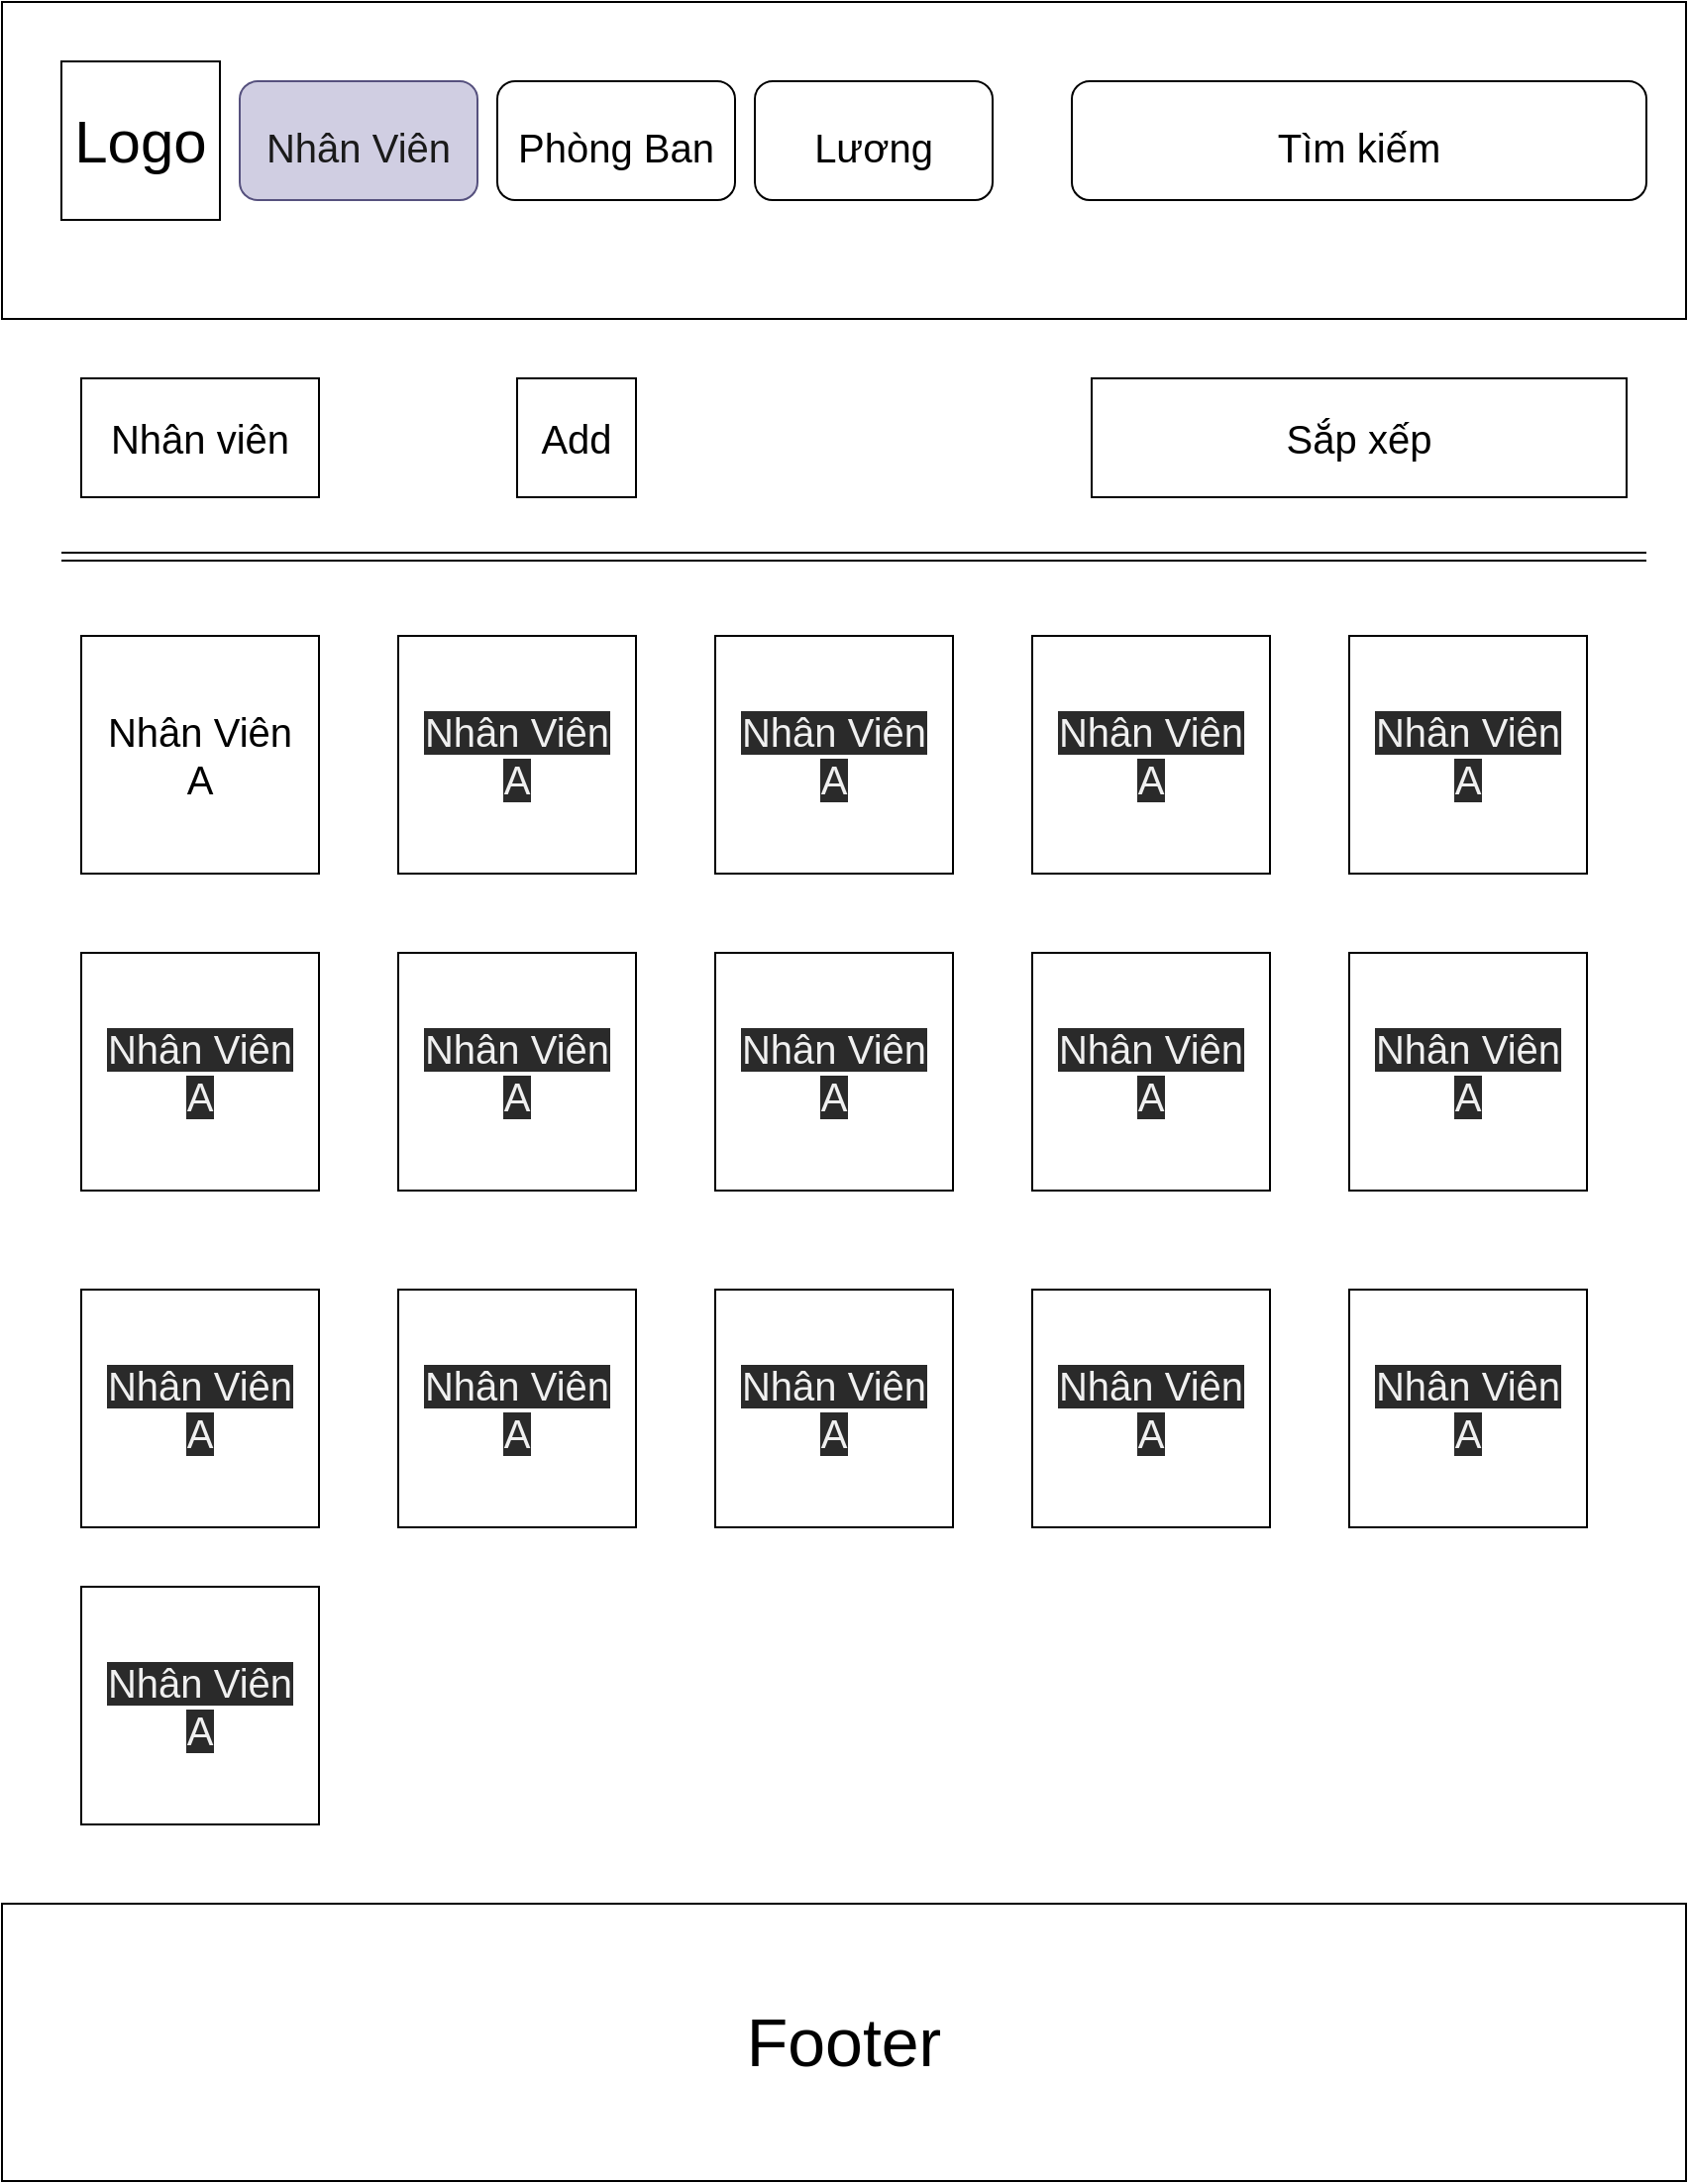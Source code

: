 <mxfile>
    <diagram id="69J9MouefKNhpPD-8pGl" name="Page-1">
        <mxGraphModel dx="752" dy="518" grid="1" gridSize="10" guides="1" tooltips="1" connect="1" arrows="1" fold="1" page="1" pageScale="1" pageWidth="850" pageHeight="1100" math="0" shadow="0">
            <root>
                <mxCell id="0"/>
                <mxCell id="1" parent="0"/>
                <mxCell id="2" value="" style="rounded=0;whiteSpace=wrap;html=1;" parent="1" vertex="1">
                    <mxGeometry width="850" height="160" as="geometry"/>
                </mxCell>
                <mxCell id="3" value="&lt;font style=&quot;font-size: 34px&quot;&gt;Footer&lt;/font&gt;" style="rounded=0;whiteSpace=wrap;html=1;" parent="1" vertex="1">
                    <mxGeometry y="960" width="850" height="140" as="geometry"/>
                </mxCell>
                <mxCell id="6" value="&lt;font style=&quot;font-size: 30px&quot;&gt;Logo&lt;/font&gt;" style="whiteSpace=wrap;html=1;aspect=fixed;" parent="1" vertex="1">
                    <mxGeometry x="30" y="30" width="80" height="80" as="geometry"/>
                </mxCell>
                <mxCell id="7" value="&lt;font style=&quot;font-size: 20px&quot; color=&quot;#1a1a1a&quot;&gt;Nhân Viên&lt;/font&gt;" style="rounded=1;whiteSpace=wrap;html=1;fontSize=30;fillColor=#d0cee2;strokeColor=#56517e;" parent="1" vertex="1">
                    <mxGeometry x="120" y="40" width="120" height="60" as="geometry"/>
                </mxCell>
                <mxCell id="8" value="&lt;font style=&quot;font-size: 20px&quot;&gt;Lương&lt;/font&gt;" style="rounded=1;whiteSpace=wrap;html=1;fontSize=30;" parent="1" vertex="1">
                    <mxGeometry x="380" y="40" width="120" height="60" as="geometry"/>
                </mxCell>
                <mxCell id="9" value="&lt;font style=&quot;font-size: 20px&quot;&gt;Phòng Ban&lt;/font&gt;" style="rounded=1;whiteSpace=wrap;html=1;fontSize=30;" parent="1" vertex="1">
                    <mxGeometry x="250" y="40" width="120" height="60" as="geometry"/>
                </mxCell>
                <mxCell id="10" value="&lt;font style=&quot;font-size: 20px&quot;&gt;Tìm kiếm&lt;/font&gt;" style="rounded=1;whiteSpace=wrap;html=1;fontSize=30;" parent="1" vertex="1">
                    <mxGeometry x="540" y="40" width="290" height="60" as="geometry"/>
                </mxCell>
                <mxCell id="11" value="Nhân viên" style="rounded=0;whiteSpace=wrap;html=1;fontSize=20;" parent="1" vertex="1">
                    <mxGeometry x="40" y="190" width="120" height="60" as="geometry"/>
                </mxCell>
                <mxCell id="12" value="Add" style="whiteSpace=wrap;html=1;aspect=fixed;fontSize=20;" parent="1" vertex="1">
                    <mxGeometry x="260" y="190" width="60" height="60" as="geometry"/>
                </mxCell>
                <mxCell id="13" value="Sắp xếp" style="rounded=0;whiteSpace=wrap;html=1;fontSize=20;" parent="1" vertex="1">
                    <mxGeometry x="550" y="190" width="270" height="60" as="geometry"/>
                </mxCell>
                <mxCell id="14" value="" style="shape=link;html=1;fontSize=20;" parent="1" edge="1">
                    <mxGeometry width="100" relative="1" as="geometry">
                        <mxPoint x="30" y="280" as="sourcePoint"/>
                        <mxPoint x="830" y="280" as="targetPoint"/>
                    </mxGeometry>
                </mxCell>
                <mxCell id="15" value="Nhân Viên &lt;br&gt;A" style="whiteSpace=wrap;html=1;aspect=fixed;fontSize=20;" parent="1" vertex="1">
                    <mxGeometry x="40" y="320" width="120" height="120" as="geometry"/>
                </mxCell>
                <mxCell id="16" value="&#10;&#10;&lt;span style=&quot;color: rgb(240, 240, 240); font-family: helvetica; font-size: 20px; font-style: normal; font-weight: 400; letter-spacing: normal; text-align: center; text-indent: 0px; text-transform: none; word-spacing: 0px; background-color: rgb(42, 42, 42); display: inline; float: none;&quot;&gt;Nhân Viên&lt;/span&gt;&lt;br style=&quot;color: rgb(240, 240, 240); font-family: helvetica; font-size: 20px; font-style: normal; font-weight: 400; letter-spacing: normal; text-align: center; text-indent: 0px; text-transform: none; word-spacing: 0px; background-color: rgb(42, 42, 42);&quot;&gt;&lt;span style=&quot;color: rgb(240, 240, 240); font-family: helvetica; font-size: 20px; font-style: normal; font-weight: 400; letter-spacing: normal; text-align: center; text-indent: 0px; text-transform: none; word-spacing: 0px; background-color: rgb(42, 42, 42); display: inline; float: none;&quot;&gt;A&lt;/span&gt;&#10;&#10;" style="whiteSpace=wrap;html=1;aspect=fixed;fontSize=20;" parent="1" vertex="1">
                    <mxGeometry x="200" y="320" width="120" height="120" as="geometry"/>
                </mxCell>
                <mxCell id="17" value="&#10;&#10;&lt;span style=&quot;color: rgb(240, 240, 240); font-family: helvetica; font-size: 20px; font-style: normal; font-weight: 400; letter-spacing: normal; text-align: center; text-indent: 0px; text-transform: none; word-spacing: 0px; background-color: rgb(42, 42, 42); display: inline; float: none;&quot;&gt;Nhân Viên&lt;/span&gt;&lt;br style=&quot;color: rgb(240, 240, 240); font-family: helvetica; font-size: 20px; font-style: normal; font-weight: 400; letter-spacing: normal; text-align: center; text-indent: 0px; text-transform: none; word-spacing: 0px; background-color: rgb(42, 42, 42);&quot;&gt;&lt;span style=&quot;color: rgb(240, 240, 240); font-family: helvetica; font-size: 20px; font-style: normal; font-weight: 400; letter-spacing: normal; text-align: center; text-indent: 0px; text-transform: none; word-spacing: 0px; background-color: rgb(42, 42, 42); display: inline; float: none;&quot;&gt;A&lt;/span&gt;&#10;&#10;" style="whiteSpace=wrap;html=1;aspect=fixed;fontSize=20;" parent="1" vertex="1">
                    <mxGeometry x="360" y="320" width="120" height="120" as="geometry"/>
                </mxCell>
                <mxCell id="18" value="&#10;&#10;&lt;span style=&quot;color: rgb(240, 240, 240); font-family: helvetica; font-size: 20px; font-style: normal; font-weight: 400; letter-spacing: normal; text-align: center; text-indent: 0px; text-transform: none; word-spacing: 0px; background-color: rgb(42, 42, 42); display: inline; float: none;&quot;&gt;Nhân Viên&lt;/span&gt;&lt;br style=&quot;color: rgb(240, 240, 240); font-family: helvetica; font-size: 20px; font-style: normal; font-weight: 400; letter-spacing: normal; text-align: center; text-indent: 0px; text-transform: none; word-spacing: 0px; background-color: rgb(42, 42, 42);&quot;&gt;&lt;span style=&quot;color: rgb(240, 240, 240); font-family: helvetica; font-size: 20px; font-style: normal; font-weight: 400; letter-spacing: normal; text-align: center; text-indent: 0px; text-transform: none; word-spacing: 0px; background-color: rgb(42, 42, 42); display: inline; float: none;&quot;&gt;A&lt;/span&gt;&#10;&#10;" style="whiteSpace=wrap;html=1;aspect=fixed;fontSize=20;" parent="1" vertex="1">
                    <mxGeometry x="520" y="320" width="120" height="120" as="geometry"/>
                </mxCell>
                <mxCell id="19" value="&#10;&#10;&lt;span style=&quot;color: rgb(240, 240, 240); font-family: helvetica; font-size: 20px; font-style: normal; font-weight: 400; letter-spacing: normal; text-align: center; text-indent: 0px; text-transform: none; word-spacing: 0px; background-color: rgb(42, 42, 42); display: inline; float: none;&quot;&gt;Nhân Viên&lt;/span&gt;&lt;br style=&quot;color: rgb(240, 240, 240); font-family: helvetica; font-size: 20px; font-style: normal; font-weight: 400; letter-spacing: normal; text-align: center; text-indent: 0px; text-transform: none; word-spacing: 0px; background-color: rgb(42, 42, 42);&quot;&gt;&lt;span style=&quot;color: rgb(240, 240, 240); font-family: helvetica; font-size: 20px; font-style: normal; font-weight: 400; letter-spacing: normal; text-align: center; text-indent: 0px; text-transform: none; word-spacing: 0px; background-color: rgb(42, 42, 42); display: inline; float: none;&quot;&gt;A&lt;/span&gt;&#10;&#10;" style="whiteSpace=wrap;html=1;aspect=fixed;fontSize=20;" parent="1" vertex="1">
                    <mxGeometry x="680" y="320" width="120" height="120" as="geometry"/>
                </mxCell>
                <mxCell id="22" value="&#10;&#10;&lt;span style=&quot;color: rgb(240, 240, 240); font-family: helvetica; font-size: 20px; font-style: normal; font-weight: 400; letter-spacing: normal; text-align: center; text-indent: 0px; text-transform: none; word-spacing: 0px; background-color: rgb(42, 42, 42); display: inline; float: none;&quot;&gt;Nhân Viên&lt;/span&gt;&lt;br style=&quot;color: rgb(240, 240, 240); font-family: helvetica; font-size: 20px; font-style: normal; font-weight: 400; letter-spacing: normal; text-align: center; text-indent: 0px; text-transform: none; word-spacing: 0px; background-color: rgb(42, 42, 42);&quot;&gt;&lt;span style=&quot;color: rgb(240, 240, 240); font-family: helvetica; font-size: 20px; font-style: normal; font-weight: 400; letter-spacing: normal; text-align: center; text-indent: 0px; text-transform: none; word-spacing: 0px; background-color: rgb(42, 42, 42); display: inline; float: none;&quot;&gt;A&lt;/span&gt;&#10;&#10;" style="whiteSpace=wrap;html=1;aspect=fixed;fontSize=20;" parent="1" vertex="1">
                    <mxGeometry x="40" y="480" width="120" height="120" as="geometry"/>
                </mxCell>
                <mxCell id="23" value="&#10;&#10;&lt;span style=&quot;color: rgb(240, 240, 240); font-family: helvetica; font-size: 20px; font-style: normal; font-weight: 400; letter-spacing: normal; text-align: center; text-indent: 0px; text-transform: none; word-spacing: 0px; background-color: rgb(42, 42, 42); display: inline; float: none;&quot;&gt;Nhân Viên&lt;/span&gt;&lt;br style=&quot;color: rgb(240, 240, 240); font-family: helvetica; font-size: 20px; font-style: normal; font-weight: 400; letter-spacing: normal; text-align: center; text-indent: 0px; text-transform: none; word-spacing: 0px; background-color: rgb(42, 42, 42);&quot;&gt;&lt;span style=&quot;color: rgb(240, 240, 240); font-family: helvetica; font-size: 20px; font-style: normal; font-weight: 400; letter-spacing: normal; text-align: center; text-indent: 0px; text-transform: none; word-spacing: 0px; background-color: rgb(42, 42, 42); display: inline; float: none;&quot;&gt;A&lt;/span&gt;&#10;&#10;" style="whiteSpace=wrap;html=1;aspect=fixed;fontSize=20;" parent="1" vertex="1">
                    <mxGeometry x="200" y="480" width="120" height="120" as="geometry"/>
                </mxCell>
                <mxCell id="24" value="&#10;&#10;&lt;span style=&quot;color: rgb(240, 240, 240); font-family: helvetica; font-size: 20px; font-style: normal; font-weight: 400; letter-spacing: normal; text-align: center; text-indent: 0px; text-transform: none; word-spacing: 0px; background-color: rgb(42, 42, 42); display: inline; float: none;&quot;&gt;Nhân Viên&lt;/span&gt;&lt;br style=&quot;color: rgb(240, 240, 240); font-family: helvetica; font-size: 20px; font-style: normal; font-weight: 400; letter-spacing: normal; text-align: center; text-indent: 0px; text-transform: none; word-spacing: 0px; background-color: rgb(42, 42, 42);&quot;&gt;&lt;span style=&quot;color: rgb(240, 240, 240); font-family: helvetica; font-size: 20px; font-style: normal; font-weight: 400; letter-spacing: normal; text-align: center; text-indent: 0px; text-transform: none; word-spacing: 0px; background-color: rgb(42, 42, 42); display: inline; float: none;&quot;&gt;A&lt;/span&gt;&#10;&#10;" style="whiteSpace=wrap;html=1;aspect=fixed;fontSize=20;" parent="1" vertex="1">
                    <mxGeometry x="360" y="480" width="120" height="120" as="geometry"/>
                </mxCell>
                <mxCell id="25" value="&#10;&#10;&lt;span style=&quot;color: rgb(240, 240, 240); font-family: helvetica; font-size: 20px; font-style: normal; font-weight: 400; letter-spacing: normal; text-align: center; text-indent: 0px; text-transform: none; word-spacing: 0px; background-color: rgb(42, 42, 42); display: inline; float: none;&quot;&gt;Nhân Viên&lt;/span&gt;&lt;br style=&quot;color: rgb(240, 240, 240); font-family: helvetica; font-size: 20px; font-style: normal; font-weight: 400; letter-spacing: normal; text-align: center; text-indent: 0px; text-transform: none; word-spacing: 0px; background-color: rgb(42, 42, 42);&quot;&gt;&lt;span style=&quot;color: rgb(240, 240, 240); font-family: helvetica; font-size: 20px; font-style: normal; font-weight: 400; letter-spacing: normal; text-align: center; text-indent: 0px; text-transform: none; word-spacing: 0px; background-color: rgb(42, 42, 42); display: inline; float: none;&quot;&gt;A&lt;/span&gt;&#10;&#10;" style="whiteSpace=wrap;html=1;aspect=fixed;fontSize=20;" parent="1" vertex="1">
                    <mxGeometry x="520" y="480" width="120" height="120" as="geometry"/>
                </mxCell>
                <mxCell id="26" value="&#10;&#10;&lt;span style=&quot;color: rgb(240, 240, 240); font-family: helvetica; font-size: 20px; font-style: normal; font-weight: 400; letter-spacing: normal; text-align: center; text-indent: 0px; text-transform: none; word-spacing: 0px; background-color: rgb(42, 42, 42); display: inline; float: none;&quot;&gt;Nhân Viên&lt;/span&gt;&lt;br style=&quot;color: rgb(240, 240, 240); font-family: helvetica; font-size: 20px; font-style: normal; font-weight: 400; letter-spacing: normal; text-align: center; text-indent: 0px; text-transform: none; word-spacing: 0px; background-color: rgb(42, 42, 42);&quot;&gt;&lt;span style=&quot;color: rgb(240, 240, 240); font-family: helvetica; font-size: 20px; font-style: normal; font-weight: 400; letter-spacing: normal; text-align: center; text-indent: 0px; text-transform: none; word-spacing: 0px; background-color: rgb(42, 42, 42); display: inline; float: none;&quot;&gt;A&lt;/span&gt;&#10;&#10;" style="whiteSpace=wrap;html=1;aspect=fixed;fontSize=20;" parent="1" vertex="1">
                    <mxGeometry x="680" y="480" width="120" height="120" as="geometry"/>
                </mxCell>
                <mxCell id="27" value="&#10;&#10;&lt;span style=&quot;color: rgb(240, 240, 240); font-family: helvetica; font-size: 20px; font-style: normal; font-weight: 400; letter-spacing: normal; text-align: center; text-indent: 0px; text-transform: none; word-spacing: 0px; background-color: rgb(42, 42, 42); display: inline; float: none;&quot;&gt;Nhân Viên&lt;/span&gt;&lt;br style=&quot;color: rgb(240, 240, 240); font-family: helvetica; font-size: 20px; font-style: normal; font-weight: 400; letter-spacing: normal; text-align: center; text-indent: 0px; text-transform: none; word-spacing: 0px; background-color: rgb(42, 42, 42);&quot;&gt;&lt;span style=&quot;color: rgb(240, 240, 240); font-family: helvetica; font-size: 20px; font-style: normal; font-weight: 400; letter-spacing: normal; text-align: center; text-indent: 0px; text-transform: none; word-spacing: 0px; background-color: rgb(42, 42, 42); display: inline; float: none;&quot;&gt;A&lt;/span&gt;&#10;&#10;" style="whiteSpace=wrap;html=1;aspect=fixed;fontSize=20;" parent="1" vertex="1">
                    <mxGeometry x="40" y="650" width="120" height="120" as="geometry"/>
                </mxCell>
                <mxCell id="28" value="&#10;&#10;&lt;span style=&quot;color: rgb(240, 240, 240); font-family: helvetica; font-size: 20px; font-style: normal; font-weight: 400; letter-spacing: normal; text-align: center; text-indent: 0px; text-transform: none; word-spacing: 0px; background-color: rgb(42, 42, 42); display: inline; float: none;&quot;&gt;Nhân Viên&lt;/span&gt;&lt;br style=&quot;color: rgb(240, 240, 240); font-family: helvetica; font-size: 20px; font-style: normal; font-weight: 400; letter-spacing: normal; text-align: center; text-indent: 0px; text-transform: none; word-spacing: 0px; background-color: rgb(42, 42, 42);&quot;&gt;&lt;span style=&quot;color: rgb(240, 240, 240); font-family: helvetica; font-size: 20px; font-style: normal; font-weight: 400; letter-spacing: normal; text-align: center; text-indent: 0px; text-transform: none; word-spacing: 0px; background-color: rgb(42, 42, 42); display: inline; float: none;&quot;&gt;A&lt;/span&gt;&#10;&#10;" style="whiteSpace=wrap;html=1;aspect=fixed;fontSize=20;" parent="1" vertex="1">
                    <mxGeometry x="200" y="650" width="120" height="120" as="geometry"/>
                </mxCell>
                <mxCell id="29" value="&#10;&#10;&lt;span style=&quot;color: rgb(240, 240, 240); font-family: helvetica; font-size: 20px; font-style: normal; font-weight: 400; letter-spacing: normal; text-align: center; text-indent: 0px; text-transform: none; word-spacing: 0px; background-color: rgb(42, 42, 42); display: inline; float: none;&quot;&gt;Nhân Viên&lt;/span&gt;&lt;br style=&quot;color: rgb(240, 240, 240); font-family: helvetica; font-size: 20px; font-style: normal; font-weight: 400; letter-spacing: normal; text-align: center; text-indent: 0px; text-transform: none; word-spacing: 0px; background-color: rgb(42, 42, 42);&quot;&gt;&lt;span style=&quot;color: rgb(240, 240, 240); font-family: helvetica; font-size: 20px; font-style: normal; font-weight: 400; letter-spacing: normal; text-align: center; text-indent: 0px; text-transform: none; word-spacing: 0px; background-color: rgb(42, 42, 42); display: inline; float: none;&quot;&gt;A&lt;/span&gt;&#10;&#10;" style="whiteSpace=wrap;html=1;aspect=fixed;fontSize=20;" parent="1" vertex="1">
                    <mxGeometry x="360" y="650" width="120" height="120" as="geometry"/>
                </mxCell>
                <mxCell id="30" value="&#10;&#10;&lt;span style=&quot;color: rgb(240, 240, 240); font-family: helvetica; font-size: 20px; font-style: normal; font-weight: 400; letter-spacing: normal; text-align: center; text-indent: 0px; text-transform: none; word-spacing: 0px; background-color: rgb(42, 42, 42); display: inline; float: none;&quot;&gt;Nhân Viên&lt;/span&gt;&lt;br style=&quot;color: rgb(240, 240, 240); font-family: helvetica; font-size: 20px; font-style: normal; font-weight: 400; letter-spacing: normal; text-align: center; text-indent: 0px; text-transform: none; word-spacing: 0px; background-color: rgb(42, 42, 42);&quot;&gt;&lt;span style=&quot;color: rgb(240, 240, 240); font-family: helvetica; font-size: 20px; font-style: normal; font-weight: 400; letter-spacing: normal; text-align: center; text-indent: 0px; text-transform: none; word-spacing: 0px; background-color: rgb(42, 42, 42); display: inline; float: none;&quot;&gt;A&lt;/span&gt;&#10;&#10;" style="whiteSpace=wrap;html=1;aspect=fixed;fontSize=20;" parent="1" vertex="1">
                    <mxGeometry x="520" y="650" width="120" height="120" as="geometry"/>
                </mxCell>
                <mxCell id="31" value="&#10;&#10;&lt;span style=&quot;color: rgb(240, 240, 240); font-family: helvetica; font-size: 20px; font-style: normal; font-weight: 400; letter-spacing: normal; text-align: center; text-indent: 0px; text-transform: none; word-spacing: 0px; background-color: rgb(42, 42, 42); display: inline; float: none;&quot;&gt;Nhân Viên&lt;/span&gt;&lt;br style=&quot;color: rgb(240, 240, 240); font-family: helvetica; font-size: 20px; font-style: normal; font-weight: 400; letter-spacing: normal; text-align: center; text-indent: 0px; text-transform: none; word-spacing: 0px; background-color: rgb(42, 42, 42);&quot;&gt;&lt;span style=&quot;color: rgb(240, 240, 240); font-family: helvetica; font-size: 20px; font-style: normal; font-weight: 400; letter-spacing: normal; text-align: center; text-indent: 0px; text-transform: none; word-spacing: 0px; background-color: rgb(42, 42, 42); display: inline; float: none;&quot;&gt;A&lt;/span&gt;&#10;&#10;" style="whiteSpace=wrap;html=1;aspect=fixed;fontSize=20;" parent="1" vertex="1">
                    <mxGeometry x="680" y="650" width="120" height="120" as="geometry"/>
                </mxCell>
                <mxCell id="32" value="&#10;&#10;&lt;span style=&quot;color: rgb(240, 240, 240); font-family: helvetica; font-size: 20px; font-style: normal; font-weight: 400; letter-spacing: normal; text-align: center; text-indent: 0px; text-transform: none; word-spacing: 0px; background-color: rgb(42, 42, 42); display: inline; float: none;&quot;&gt;Nhân Viên&lt;/span&gt;&lt;br style=&quot;color: rgb(240, 240, 240); font-family: helvetica; font-size: 20px; font-style: normal; font-weight: 400; letter-spacing: normal; text-align: center; text-indent: 0px; text-transform: none; word-spacing: 0px; background-color: rgb(42, 42, 42);&quot;&gt;&lt;span style=&quot;color: rgb(240, 240, 240); font-family: helvetica; font-size: 20px; font-style: normal; font-weight: 400; letter-spacing: normal; text-align: center; text-indent: 0px; text-transform: none; word-spacing: 0px; background-color: rgb(42, 42, 42); display: inline; float: none;&quot;&gt;A&lt;/span&gt;&#10;&#10;" style="whiteSpace=wrap;html=1;aspect=fixed;fontSize=20;" parent="1" vertex="1">
                    <mxGeometry x="40" y="800" width="120" height="120" as="geometry"/>
                </mxCell>
            </root>
        </mxGraphModel>
    </diagram>
    <diagram id="QCx85nBpHnzG5xGLL7i-" name="Page-2">
        <mxGraphModel dx="752" dy="518" grid="1" gridSize="10" guides="1" tooltips="1" connect="1" arrows="1" fold="1" page="1" pageScale="1" pageWidth="850" pageHeight="1100" math="0" shadow="0">
            <root>
                <mxCell id="5czEShFYDCb_d3hVmCYa-0"/>
                <mxCell id="5czEShFYDCb_d3hVmCYa-1" parent="5czEShFYDCb_d3hVmCYa-0"/>
                <mxCell id="g-f5JZvcK8C0UTRrMB-N-0" value="" style="rounded=0;whiteSpace=wrap;html=1;" parent="5czEShFYDCb_d3hVmCYa-1" vertex="1">
                    <mxGeometry width="850" height="160" as="geometry"/>
                </mxCell>
                <mxCell id="g-f5JZvcK8C0UTRrMB-N-1" value="&lt;font style=&quot;font-size: 34px&quot;&gt;Footer&lt;/font&gt;" style="rounded=0;whiteSpace=wrap;html=1;" parent="5czEShFYDCb_d3hVmCYa-1" vertex="1">
                    <mxGeometry y="960" width="850" height="140" as="geometry"/>
                </mxCell>
                <mxCell id="g-f5JZvcK8C0UTRrMB-N-2" value="&lt;font style=&quot;font-size: 30px&quot;&gt;Logo&lt;/font&gt;" style="whiteSpace=wrap;html=1;aspect=fixed;" parent="5czEShFYDCb_d3hVmCYa-1" vertex="1">
                    <mxGeometry x="30" y="30" width="80" height="80" as="geometry"/>
                </mxCell>
                <mxCell id="g-f5JZvcK8C0UTRrMB-N-3" value="&lt;font style=&quot;font-size: 20px&quot; color=&quot;#ffffff&quot;&gt;Nhân Viên&lt;/font&gt;" style="rounded=1;whiteSpace=wrap;html=1;fontSize=30;" parent="5czEShFYDCb_d3hVmCYa-1" vertex="1">
                    <mxGeometry x="120" y="40" width="120" height="60" as="geometry"/>
                </mxCell>
                <mxCell id="g-f5JZvcK8C0UTRrMB-N-4" value="&lt;font style=&quot;font-size: 20px&quot;&gt;Lương&lt;/font&gt;" style="rounded=1;whiteSpace=wrap;html=1;fontSize=30;" parent="5czEShFYDCb_d3hVmCYa-1" vertex="1">
                    <mxGeometry x="380" y="40" width="120" height="60" as="geometry"/>
                </mxCell>
                <mxCell id="g-f5JZvcK8C0UTRrMB-N-5" value="&lt;font style=&quot;font-size: 20px&quot;&gt;Phòng Ban&lt;/font&gt;" style="rounded=1;whiteSpace=wrap;html=1;fontSize=30;fillColor=#f5f5f5;fontColor=#333333;strokeColor=#666666;" parent="5czEShFYDCb_d3hVmCYa-1" vertex="1">
                    <mxGeometry x="250" y="40" width="120" height="60" as="geometry"/>
                </mxCell>
                <mxCell id="g-f5JZvcK8C0UTRrMB-N-6" value="&lt;font style=&quot;font-size: 20px&quot;&gt;Tìm kiếm&lt;/font&gt;" style="rounded=1;whiteSpace=wrap;html=1;fontSize=30;" parent="5czEShFYDCb_d3hVmCYa-1" vertex="1">
                    <mxGeometry x="540" y="40" width="290" height="60" as="geometry"/>
                </mxCell>
                <mxCell id="g-f5JZvcK8C0UTRrMB-N-11" value="Sale" style="whiteSpace=wrap;html=1;aspect=fixed;fontSize=20;" parent="5czEShFYDCb_d3hVmCYa-1" vertex="1">
                    <mxGeometry x="40" y="240" width="200" height="200" as="geometry"/>
                </mxCell>
                <mxCell id="g-f5JZvcK8C0UTRrMB-N-12" value="HR" style="whiteSpace=wrap;html=1;aspect=fixed;fontSize=20;" parent="5czEShFYDCb_d3hVmCYa-1" vertex="1">
                    <mxGeometry x="280" y="240" width="200" height="200" as="geometry"/>
                </mxCell>
                <mxCell id="g-f5JZvcK8C0UTRrMB-N-13" value="Marketing" style="whiteSpace=wrap;html=1;aspect=fixed;fontSize=20;" parent="5czEShFYDCb_d3hVmCYa-1" vertex="1">
                    <mxGeometry x="520" y="240" width="200" height="200" as="geometry"/>
                </mxCell>
                <mxCell id="g-f5JZvcK8C0UTRrMB-N-28" value="IT" style="whiteSpace=wrap;html=1;aspect=fixed;fontSize=20;" parent="5czEShFYDCb_d3hVmCYa-1" vertex="1">
                    <mxGeometry x="40" y="480" width="200" height="200" as="geometry"/>
                </mxCell>
                <mxCell id="g-f5JZvcK8C0UTRrMB-N-29" value="Finance" style="whiteSpace=wrap;html=1;aspect=fixed;fontSize=20;" parent="5czEShFYDCb_d3hVmCYa-1" vertex="1">
                    <mxGeometry x="280" y="480" width="200" height="200" as="geometry"/>
                </mxCell>
            </root>
        </mxGraphModel>
    </diagram>
    <diagram id="FP6h8ks3D5FrZMiYyCGn" name="Page-3">
        <mxGraphModel dx="1504" dy="1036" grid="1" gridSize="10" guides="1" tooltips="1" connect="1" arrows="1" fold="1" page="1" pageScale="1" pageWidth="850" pageHeight="1100" math="0" shadow="0">
            <root>
                <mxCell id="1_JUi2TQ9jgU-iCMvI_Y-0"/>
                <mxCell id="1_JUi2TQ9jgU-iCMvI_Y-1" parent="1_JUi2TQ9jgU-iCMvI_Y-0"/>
                <mxCell id="uW0_F3hgGHjB1Yh1wF-T-0" value="" style="rounded=0;whiteSpace=wrap;html=1;" vertex="1" parent="1_JUi2TQ9jgU-iCMvI_Y-1">
                    <mxGeometry width="850" height="160" as="geometry"/>
                </mxCell>
                <mxCell id="uW0_F3hgGHjB1Yh1wF-T-1" value="&lt;font style=&quot;font-size: 34px&quot;&gt;Footer&lt;/font&gt;" style="rounded=0;whiteSpace=wrap;html=1;" vertex="1" parent="1_JUi2TQ9jgU-iCMvI_Y-1">
                    <mxGeometry y="960" width="850" height="140" as="geometry"/>
                </mxCell>
                <mxCell id="uW0_F3hgGHjB1Yh1wF-T-2" value="&lt;font style=&quot;font-size: 30px&quot;&gt;Logo&lt;/font&gt;" style="whiteSpace=wrap;html=1;aspect=fixed;" vertex="1" parent="1_JUi2TQ9jgU-iCMvI_Y-1">
                    <mxGeometry x="30" y="30" width="80" height="80" as="geometry"/>
                </mxCell>
                <mxCell id="uW0_F3hgGHjB1Yh1wF-T-3" value="&lt;font style=&quot;font-size: 20px&quot;&gt;Nhân Viên&lt;/font&gt;" style="rounded=1;whiteSpace=wrap;html=1;fontSize=30;fontColor=#FFFFFF;" vertex="1" parent="1_JUi2TQ9jgU-iCMvI_Y-1">
                    <mxGeometry x="120" y="40" width="120" height="60" as="geometry"/>
                </mxCell>
                <mxCell id="uW0_F3hgGHjB1Yh1wF-T-4" value="&lt;font style=&quot;font-size: 20px&quot;&gt;Lương&lt;/font&gt;" style="rounded=1;whiteSpace=wrap;html=1;fontSize=30;fillColor=#f5f5f5;fontColor=#333333;strokeColor=#666666;" vertex="1" parent="1_JUi2TQ9jgU-iCMvI_Y-1">
                    <mxGeometry x="380" y="40" width="120" height="60" as="geometry"/>
                </mxCell>
                <mxCell id="uW0_F3hgGHjB1Yh1wF-T-5" value="&lt;font style=&quot;font-size: 20px&quot;&gt;Phòng Ban&lt;/font&gt;" style="rounded=1;whiteSpace=wrap;html=1;fontSize=30;" vertex="1" parent="1_JUi2TQ9jgU-iCMvI_Y-1">
                    <mxGeometry x="250" y="40" width="120" height="60" as="geometry"/>
                </mxCell>
                <mxCell id="uW0_F3hgGHjB1Yh1wF-T-6" value="&lt;font style=&quot;font-size: 20px&quot;&gt;Tìm kiếm&lt;/font&gt;" style="rounded=1;whiteSpace=wrap;html=1;fontSize=30;" vertex="1" parent="1_JUi2TQ9jgU-iCMvI_Y-1">
                    <mxGeometry x="540" y="40" width="290" height="60" as="geometry"/>
                </mxCell>
                <mxCell id="uW0_F3hgGHjB1Yh1wF-T-9" value="Sắp xếp" style="rounded=0;whiteSpace=wrap;html=1;fontSize=20;" vertex="1" parent="1_JUi2TQ9jgU-iCMvI_Y-1">
                    <mxGeometry x="240" y="200" width="360" height="60" as="geometry"/>
                </mxCell>
                <mxCell id="uW0_F3hgGHjB1Yh1wF-T-10" value="" style="shape=link;html=1;fontSize=20;" edge="1" parent="1_JUi2TQ9jgU-iCMvI_Y-1">
                    <mxGeometry width="100" relative="1" as="geometry">
                        <mxPoint x="30" y="280" as="sourcePoint"/>
                        <mxPoint x="830" y="280" as="targetPoint"/>
                    </mxGeometry>
                </mxCell>
                <mxCell id="uW0_F3hgGHjB1Yh1wF-T-11" value="Nhân Viên &lt;br&gt;A" style="whiteSpace=wrap;html=1;aspect=fixed;fontSize=20;" vertex="1" parent="1_JUi2TQ9jgU-iCMvI_Y-1">
                    <mxGeometry x="40" y="320" width="120" height="120" as="geometry"/>
                </mxCell>
                <mxCell id="uW0_F3hgGHjB1Yh1wF-T-12" value="&#10;&#10;&lt;span style=&quot;color: rgb(240, 240, 240); font-family: helvetica; font-size: 20px; font-style: normal; font-weight: 400; letter-spacing: normal; text-align: center; text-indent: 0px; text-transform: none; word-spacing: 0px; background-color: rgb(42, 42, 42); display: inline; float: none;&quot;&gt;Nhân Viên&lt;/span&gt;&lt;br style=&quot;color: rgb(240, 240, 240); font-family: helvetica; font-size: 20px; font-style: normal; font-weight: 400; letter-spacing: normal; text-align: center; text-indent: 0px; text-transform: none; word-spacing: 0px; background-color: rgb(42, 42, 42);&quot;&gt;&lt;span style=&quot;color: rgb(240, 240, 240); font-family: helvetica; font-size: 20px; font-style: normal; font-weight: 400; letter-spacing: normal; text-align: center; text-indent: 0px; text-transform: none; word-spacing: 0px; background-color: rgb(42, 42, 42); display: inline; float: none;&quot;&gt;A&lt;/span&gt;&#10;&#10;" style="whiteSpace=wrap;html=1;aspect=fixed;fontSize=20;" vertex="1" parent="1_JUi2TQ9jgU-iCMvI_Y-1">
                    <mxGeometry x="200" y="320" width="120" height="120" as="geometry"/>
                </mxCell>
                <mxCell id="uW0_F3hgGHjB1Yh1wF-T-13" value="&#10;&#10;&lt;span style=&quot;color: rgb(240, 240, 240); font-family: helvetica; font-size: 20px; font-style: normal; font-weight: 400; letter-spacing: normal; text-align: center; text-indent: 0px; text-transform: none; word-spacing: 0px; background-color: rgb(42, 42, 42); display: inline; float: none;&quot;&gt;Nhân Viên&lt;/span&gt;&lt;br style=&quot;color: rgb(240, 240, 240); font-family: helvetica; font-size: 20px; font-style: normal; font-weight: 400; letter-spacing: normal; text-align: center; text-indent: 0px; text-transform: none; word-spacing: 0px; background-color: rgb(42, 42, 42);&quot;&gt;&lt;span style=&quot;color: rgb(240, 240, 240); font-family: helvetica; font-size: 20px; font-style: normal; font-weight: 400; letter-spacing: normal; text-align: center; text-indent: 0px; text-transform: none; word-spacing: 0px; background-color: rgb(42, 42, 42); display: inline; float: none;&quot;&gt;A&lt;/span&gt;&#10;&#10;" style="whiteSpace=wrap;html=1;aspect=fixed;fontSize=20;" vertex="1" parent="1_JUi2TQ9jgU-iCMvI_Y-1">
                    <mxGeometry x="360" y="320" width="120" height="120" as="geometry"/>
                </mxCell>
                <mxCell id="uW0_F3hgGHjB1Yh1wF-T-14" value="&#10;&#10;&lt;span style=&quot;color: rgb(240, 240, 240); font-family: helvetica; font-size: 20px; font-style: normal; font-weight: 400; letter-spacing: normal; text-align: center; text-indent: 0px; text-transform: none; word-spacing: 0px; background-color: rgb(42, 42, 42); display: inline; float: none;&quot;&gt;Nhân Viên&lt;/span&gt;&lt;br style=&quot;color: rgb(240, 240, 240); font-family: helvetica; font-size: 20px; font-style: normal; font-weight: 400; letter-spacing: normal; text-align: center; text-indent: 0px; text-transform: none; word-spacing: 0px; background-color: rgb(42, 42, 42);&quot;&gt;&lt;span style=&quot;color: rgb(240, 240, 240); font-family: helvetica; font-size: 20px; font-style: normal; font-weight: 400; letter-spacing: normal; text-align: center; text-indent: 0px; text-transform: none; word-spacing: 0px; background-color: rgb(42, 42, 42); display: inline; float: none;&quot;&gt;A&lt;/span&gt;&#10;&#10;" style="whiteSpace=wrap;html=1;aspect=fixed;fontSize=20;" vertex="1" parent="1_JUi2TQ9jgU-iCMvI_Y-1">
                    <mxGeometry x="520" y="320" width="120" height="120" as="geometry"/>
                </mxCell>
                <mxCell id="uW0_F3hgGHjB1Yh1wF-T-15" value="&#10;&#10;&lt;span style=&quot;color: rgb(240, 240, 240); font-family: helvetica; font-size: 20px; font-style: normal; font-weight: 400; letter-spacing: normal; text-align: center; text-indent: 0px; text-transform: none; word-spacing: 0px; background-color: rgb(42, 42, 42); display: inline; float: none;&quot;&gt;Nhân Viên&lt;/span&gt;&lt;br style=&quot;color: rgb(240, 240, 240); font-family: helvetica; font-size: 20px; font-style: normal; font-weight: 400; letter-spacing: normal; text-align: center; text-indent: 0px; text-transform: none; word-spacing: 0px; background-color: rgb(42, 42, 42);&quot;&gt;&lt;span style=&quot;color: rgb(240, 240, 240); font-family: helvetica; font-size: 20px; font-style: normal; font-weight: 400; letter-spacing: normal; text-align: center; text-indent: 0px; text-transform: none; word-spacing: 0px; background-color: rgb(42, 42, 42); display: inline; float: none;&quot;&gt;A&lt;/span&gt;&#10;&#10;" style="whiteSpace=wrap;html=1;aspect=fixed;fontSize=20;" vertex="1" parent="1_JUi2TQ9jgU-iCMvI_Y-1">
                    <mxGeometry x="680" y="320" width="120" height="120" as="geometry"/>
                </mxCell>
                <mxCell id="uW0_F3hgGHjB1Yh1wF-T-16" value="&#10;&#10;&lt;span style=&quot;color: rgb(240, 240, 240); font-family: helvetica; font-size: 20px; font-style: normal; font-weight: 400; letter-spacing: normal; text-align: center; text-indent: 0px; text-transform: none; word-spacing: 0px; background-color: rgb(42, 42, 42); display: inline; float: none;&quot;&gt;Nhân Viên&lt;/span&gt;&lt;br style=&quot;color: rgb(240, 240, 240); font-family: helvetica; font-size: 20px; font-style: normal; font-weight: 400; letter-spacing: normal; text-align: center; text-indent: 0px; text-transform: none; word-spacing: 0px; background-color: rgb(42, 42, 42);&quot;&gt;&lt;span style=&quot;color: rgb(240, 240, 240); font-family: helvetica; font-size: 20px; font-style: normal; font-weight: 400; letter-spacing: normal; text-align: center; text-indent: 0px; text-transform: none; word-spacing: 0px; background-color: rgb(42, 42, 42); display: inline; float: none;&quot;&gt;A&lt;/span&gt;&#10;&#10;" style="whiteSpace=wrap;html=1;aspect=fixed;fontSize=20;" vertex="1" parent="1_JUi2TQ9jgU-iCMvI_Y-1">
                    <mxGeometry x="40" y="480" width="120" height="120" as="geometry"/>
                </mxCell>
                <mxCell id="uW0_F3hgGHjB1Yh1wF-T-17" value="&#10;&#10;&lt;span style=&quot;color: rgb(240, 240, 240); font-family: helvetica; font-size: 20px; font-style: normal; font-weight: 400; letter-spacing: normal; text-align: center; text-indent: 0px; text-transform: none; word-spacing: 0px; background-color: rgb(42, 42, 42); display: inline; float: none;&quot;&gt;Nhân Viên&lt;/span&gt;&lt;br style=&quot;color: rgb(240, 240, 240); font-family: helvetica; font-size: 20px; font-style: normal; font-weight: 400; letter-spacing: normal; text-align: center; text-indent: 0px; text-transform: none; word-spacing: 0px; background-color: rgb(42, 42, 42);&quot;&gt;&lt;span style=&quot;color: rgb(240, 240, 240); font-family: helvetica; font-size: 20px; font-style: normal; font-weight: 400; letter-spacing: normal; text-align: center; text-indent: 0px; text-transform: none; word-spacing: 0px; background-color: rgb(42, 42, 42); display: inline; float: none;&quot;&gt;A&lt;/span&gt;&#10;&#10;" style="whiteSpace=wrap;html=1;aspect=fixed;fontSize=20;" vertex="1" parent="1_JUi2TQ9jgU-iCMvI_Y-1">
                    <mxGeometry x="200" y="480" width="120" height="120" as="geometry"/>
                </mxCell>
                <mxCell id="uW0_F3hgGHjB1Yh1wF-T-18" value="&#10;&#10;&lt;span style=&quot;color: rgb(240, 240, 240); font-family: helvetica; font-size: 20px; font-style: normal; font-weight: 400; letter-spacing: normal; text-align: center; text-indent: 0px; text-transform: none; word-spacing: 0px; background-color: rgb(42, 42, 42); display: inline; float: none;&quot;&gt;Nhân Viên&lt;/span&gt;&lt;br style=&quot;color: rgb(240, 240, 240); font-family: helvetica; font-size: 20px; font-style: normal; font-weight: 400; letter-spacing: normal; text-align: center; text-indent: 0px; text-transform: none; word-spacing: 0px; background-color: rgb(42, 42, 42);&quot;&gt;&lt;span style=&quot;color: rgb(240, 240, 240); font-family: helvetica; font-size: 20px; font-style: normal; font-weight: 400; letter-spacing: normal; text-align: center; text-indent: 0px; text-transform: none; word-spacing: 0px; background-color: rgb(42, 42, 42); display: inline; float: none;&quot;&gt;A&lt;/span&gt;&#10;&#10;" style="whiteSpace=wrap;html=1;aspect=fixed;fontSize=20;" vertex="1" parent="1_JUi2TQ9jgU-iCMvI_Y-1">
                    <mxGeometry x="360" y="480" width="120" height="120" as="geometry"/>
                </mxCell>
                <mxCell id="uW0_F3hgGHjB1Yh1wF-T-19" value="&#10;&#10;&lt;span style=&quot;color: rgb(240, 240, 240); font-family: helvetica; font-size: 20px; font-style: normal; font-weight: 400; letter-spacing: normal; text-align: center; text-indent: 0px; text-transform: none; word-spacing: 0px; background-color: rgb(42, 42, 42); display: inline; float: none;&quot;&gt;Nhân Viên&lt;/span&gt;&lt;br style=&quot;color: rgb(240, 240, 240); font-family: helvetica; font-size: 20px; font-style: normal; font-weight: 400; letter-spacing: normal; text-align: center; text-indent: 0px; text-transform: none; word-spacing: 0px; background-color: rgb(42, 42, 42);&quot;&gt;&lt;span style=&quot;color: rgb(240, 240, 240); font-family: helvetica; font-size: 20px; font-style: normal; font-weight: 400; letter-spacing: normal; text-align: center; text-indent: 0px; text-transform: none; word-spacing: 0px; background-color: rgb(42, 42, 42); display: inline; float: none;&quot;&gt;A&lt;/span&gt;&#10;&#10;" style="whiteSpace=wrap;html=1;aspect=fixed;fontSize=20;" vertex="1" parent="1_JUi2TQ9jgU-iCMvI_Y-1">
                    <mxGeometry x="520" y="480" width="120" height="120" as="geometry"/>
                </mxCell>
                <mxCell id="uW0_F3hgGHjB1Yh1wF-T-20" value="&#10;&#10;&lt;span style=&quot;color: rgb(240, 240, 240); font-family: helvetica; font-size: 20px; font-style: normal; font-weight: 400; letter-spacing: normal; text-align: center; text-indent: 0px; text-transform: none; word-spacing: 0px; background-color: rgb(42, 42, 42); display: inline; float: none;&quot;&gt;Nhân Viên&lt;/span&gt;&lt;br style=&quot;color: rgb(240, 240, 240); font-family: helvetica; font-size: 20px; font-style: normal; font-weight: 400; letter-spacing: normal; text-align: center; text-indent: 0px; text-transform: none; word-spacing: 0px; background-color: rgb(42, 42, 42);&quot;&gt;&lt;span style=&quot;color: rgb(240, 240, 240); font-family: helvetica; font-size: 20px; font-style: normal; font-weight: 400; letter-spacing: normal; text-align: center; text-indent: 0px; text-transform: none; word-spacing: 0px; background-color: rgb(42, 42, 42); display: inline; float: none;&quot;&gt;A&lt;/span&gt;&#10;&#10;" style="whiteSpace=wrap;html=1;aspect=fixed;fontSize=20;" vertex="1" parent="1_JUi2TQ9jgU-iCMvI_Y-1">
                    <mxGeometry x="680" y="480" width="120" height="120" as="geometry"/>
                </mxCell>
                <mxCell id="uW0_F3hgGHjB1Yh1wF-T-21" value="&#10;&#10;&lt;span style=&quot;color: rgb(240, 240, 240); font-family: helvetica; font-size: 20px; font-style: normal; font-weight: 400; letter-spacing: normal; text-align: center; text-indent: 0px; text-transform: none; word-spacing: 0px; background-color: rgb(42, 42, 42); display: inline; float: none;&quot;&gt;Nhân Viên&lt;/span&gt;&lt;br style=&quot;color: rgb(240, 240, 240); font-family: helvetica; font-size: 20px; font-style: normal; font-weight: 400; letter-spacing: normal; text-align: center; text-indent: 0px; text-transform: none; word-spacing: 0px; background-color: rgb(42, 42, 42);&quot;&gt;&lt;span style=&quot;color: rgb(240, 240, 240); font-family: helvetica; font-size: 20px; font-style: normal; font-weight: 400; letter-spacing: normal; text-align: center; text-indent: 0px; text-transform: none; word-spacing: 0px; background-color: rgb(42, 42, 42); display: inline; float: none;&quot;&gt;A&lt;/span&gt;&#10;&#10;" style="whiteSpace=wrap;html=1;aspect=fixed;fontSize=20;" vertex="1" parent="1_JUi2TQ9jgU-iCMvI_Y-1">
                    <mxGeometry x="40" y="650" width="120" height="120" as="geometry"/>
                </mxCell>
                <mxCell id="uW0_F3hgGHjB1Yh1wF-T-22" value="&#10;&#10;&lt;span style=&quot;color: rgb(240, 240, 240); font-family: helvetica; font-size: 20px; font-style: normal; font-weight: 400; letter-spacing: normal; text-align: center; text-indent: 0px; text-transform: none; word-spacing: 0px; background-color: rgb(42, 42, 42); display: inline; float: none;&quot;&gt;Nhân Viên&lt;/span&gt;&lt;br style=&quot;color: rgb(240, 240, 240); font-family: helvetica; font-size: 20px; font-style: normal; font-weight: 400; letter-spacing: normal; text-align: center; text-indent: 0px; text-transform: none; word-spacing: 0px; background-color: rgb(42, 42, 42);&quot;&gt;&lt;span style=&quot;color: rgb(240, 240, 240); font-family: helvetica; font-size: 20px; font-style: normal; font-weight: 400; letter-spacing: normal; text-align: center; text-indent: 0px; text-transform: none; word-spacing: 0px; background-color: rgb(42, 42, 42); display: inline; float: none;&quot;&gt;A&lt;/span&gt;&#10;&#10;" style="whiteSpace=wrap;html=1;aspect=fixed;fontSize=20;" vertex="1" parent="1_JUi2TQ9jgU-iCMvI_Y-1">
                    <mxGeometry x="200" y="650" width="120" height="120" as="geometry"/>
                </mxCell>
                <mxCell id="uW0_F3hgGHjB1Yh1wF-T-23" value="&#10;&#10;&lt;span style=&quot;color: rgb(240, 240, 240); font-family: helvetica; font-size: 20px; font-style: normal; font-weight: 400; letter-spacing: normal; text-align: center; text-indent: 0px; text-transform: none; word-spacing: 0px; background-color: rgb(42, 42, 42); display: inline; float: none;&quot;&gt;Nhân Viên&lt;/span&gt;&lt;br style=&quot;color: rgb(240, 240, 240); font-family: helvetica; font-size: 20px; font-style: normal; font-weight: 400; letter-spacing: normal; text-align: center; text-indent: 0px; text-transform: none; word-spacing: 0px; background-color: rgb(42, 42, 42);&quot;&gt;&lt;span style=&quot;color: rgb(240, 240, 240); font-family: helvetica; font-size: 20px; font-style: normal; font-weight: 400; letter-spacing: normal; text-align: center; text-indent: 0px; text-transform: none; word-spacing: 0px; background-color: rgb(42, 42, 42); display: inline; float: none;&quot;&gt;A&lt;/span&gt;&#10;&#10;" style="whiteSpace=wrap;html=1;aspect=fixed;fontSize=20;" vertex="1" parent="1_JUi2TQ9jgU-iCMvI_Y-1">
                    <mxGeometry x="360" y="650" width="120" height="120" as="geometry"/>
                </mxCell>
                <mxCell id="uW0_F3hgGHjB1Yh1wF-T-24" value="&#10;&#10;&lt;span style=&quot;color: rgb(240, 240, 240); font-family: helvetica; font-size: 20px; font-style: normal; font-weight: 400; letter-spacing: normal; text-align: center; text-indent: 0px; text-transform: none; word-spacing: 0px; background-color: rgb(42, 42, 42); display: inline; float: none;&quot;&gt;Nhân Viên&lt;/span&gt;&lt;br style=&quot;color: rgb(240, 240, 240); font-family: helvetica; font-size: 20px; font-style: normal; font-weight: 400; letter-spacing: normal; text-align: center; text-indent: 0px; text-transform: none; word-spacing: 0px; background-color: rgb(42, 42, 42);&quot;&gt;&lt;span style=&quot;color: rgb(240, 240, 240); font-family: helvetica; font-size: 20px; font-style: normal; font-weight: 400; letter-spacing: normal; text-align: center; text-indent: 0px; text-transform: none; word-spacing: 0px; background-color: rgb(42, 42, 42); display: inline; float: none;&quot;&gt;A&lt;/span&gt;&#10;&#10;" style="whiteSpace=wrap;html=1;aspect=fixed;fontSize=20;" vertex="1" parent="1_JUi2TQ9jgU-iCMvI_Y-1">
                    <mxGeometry x="520" y="650" width="120" height="120" as="geometry"/>
                </mxCell>
                <mxCell id="uW0_F3hgGHjB1Yh1wF-T-25" value="&#10;&#10;&lt;span style=&quot;color: rgb(240, 240, 240); font-family: helvetica; font-size: 20px; font-style: normal; font-weight: 400; letter-spacing: normal; text-align: center; text-indent: 0px; text-transform: none; word-spacing: 0px; background-color: rgb(42, 42, 42); display: inline; float: none;&quot;&gt;Nhân Viên&lt;/span&gt;&lt;br style=&quot;color: rgb(240, 240, 240); font-family: helvetica; font-size: 20px; font-style: normal; font-weight: 400; letter-spacing: normal; text-align: center; text-indent: 0px; text-transform: none; word-spacing: 0px; background-color: rgb(42, 42, 42);&quot;&gt;&lt;span style=&quot;color: rgb(240, 240, 240); font-family: helvetica; font-size: 20px; font-style: normal; font-weight: 400; letter-spacing: normal; text-align: center; text-indent: 0px; text-transform: none; word-spacing: 0px; background-color: rgb(42, 42, 42); display: inline; float: none;&quot;&gt;A&lt;/span&gt;&#10;&#10;" style="whiteSpace=wrap;html=1;aspect=fixed;fontSize=20;" vertex="1" parent="1_JUi2TQ9jgU-iCMvI_Y-1">
                    <mxGeometry x="680" y="650" width="120" height="120" as="geometry"/>
                </mxCell>
                <mxCell id="uW0_F3hgGHjB1Yh1wF-T-26" value="&#10;&#10;&lt;span style=&quot;color: rgb(240, 240, 240); font-family: helvetica; font-size: 20px; font-style: normal; font-weight: 400; letter-spacing: normal; text-align: center; text-indent: 0px; text-transform: none; word-spacing: 0px; background-color: rgb(42, 42, 42); display: inline; float: none;&quot;&gt;Nhân Viên&lt;/span&gt;&lt;br style=&quot;color: rgb(240, 240, 240); font-family: helvetica; font-size: 20px; font-style: normal; font-weight: 400; letter-spacing: normal; text-align: center; text-indent: 0px; text-transform: none; word-spacing: 0px; background-color: rgb(42, 42, 42);&quot;&gt;&lt;span style=&quot;color: rgb(240, 240, 240); font-family: helvetica; font-size: 20px; font-style: normal; font-weight: 400; letter-spacing: normal; text-align: center; text-indent: 0px; text-transform: none; word-spacing: 0px; background-color: rgb(42, 42, 42); display: inline; float: none;&quot;&gt;A&lt;/span&gt;&#10;&#10;" style="whiteSpace=wrap;html=1;aspect=fixed;fontSize=20;" vertex="1" parent="1_JUi2TQ9jgU-iCMvI_Y-1">
                    <mxGeometry x="40" y="800" width="120" height="120" as="geometry"/>
                </mxCell>
            </root>
        </mxGraphModel>
    </diagram>
</mxfile>